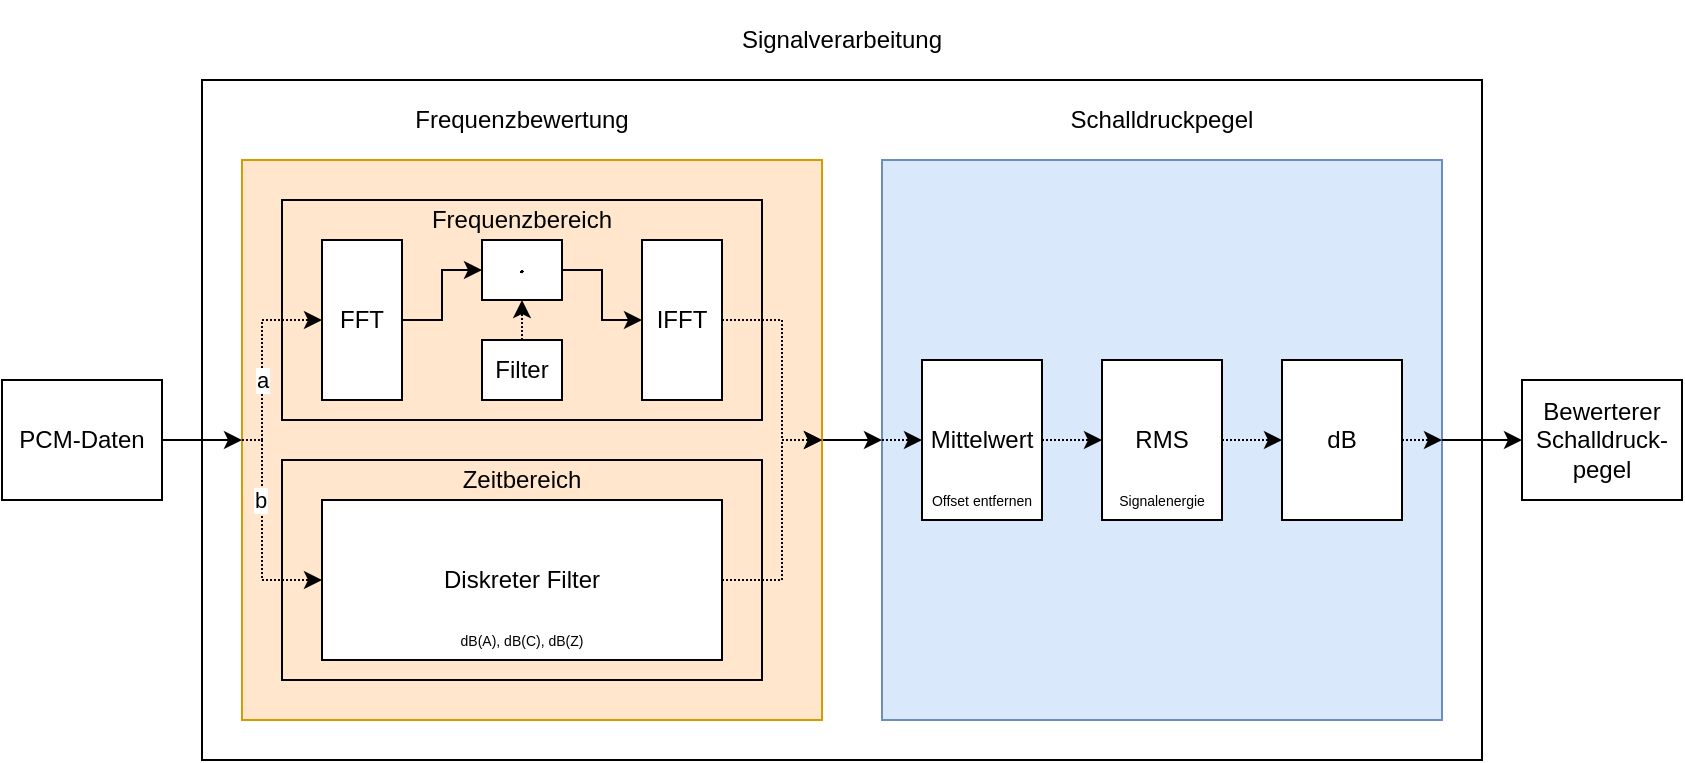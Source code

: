 <mxfile version="18.1.3" type="device"><diagram id="Btu2unlXZKIeVMhKOSkg" name="Seite-1"><mxGraphModel dx="1038" dy="649" grid="1" gridSize="10" guides="1" tooltips="1" connect="1" arrows="1" fold="1" page="1" pageScale="1" pageWidth="827" pageHeight="1169" math="1" shadow="0"><root><mxCell id="0"/><mxCell id="1" parent="0"/><mxCell id="M7DpKwaFfxQWTxvwmVPC-33" value="" style="rounded=0;whiteSpace=wrap;html=1;fillColor=none;" parent="1" vertex="1"><mxGeometry x="100" y="120" width="640" height="340" as="geometry"/></mxCell><mxCell id="M7DpKwaFfxQWTxvwmVPC-23" value="" style="rounded=0;whiteSpace=wrap;html=1;fillColor=#dae8fc;strokeColor=#6c8ebf;" parent="1" vertex="1"><mxGeometry x="440" y="160" width="280" height="280" as="geometry"/></mxCell><mxCell id="M7DpKwaFfxQWTxvwmVPC-44" style="edgeStyle=orthogonalEdgeStyle;rounded=0;orthogonalLoop=1;jettySize=auto;html=1;exitX=1;exitY=0.5;exitDx=0;exitDy=0;entryX=0;entryY=0.5;entryDx=0;entryDy=0;" parent="1" source="M7DpKwaFfxQWTxvwmVPC-23" target="M7DpKwaFfxQWTxvwmVPC-45" edge="1"><mxGeometry relative="1" as="geometry"><mxPoint x="800" y="300.276" as="targetPoint"/></mxGeometry></mxCell><mxCell id="M7DpKwaFfxQWTxvwmVPC-40" style="edgeStyle=orthogonalEdgeStyle;rounded=0;orthogonalLoop=1;jettySize=auto;html=1;exitX=0;exitY=0.5;exitDx=0;exitDy=0;entryX=0;entryY=0.5;entryDx=0;entryDy=0;dashed=1;dashPattern=1 1;" parent="1" source="M7DpKwaFfxQWTxvwmVPC-23" target="M7DpKwaFfxQWTxvwmVPC-37" edge="1"><mxGeometry relative="1" as="geometry"/></mxCell><mxCell id="M7DpKwaFfxQWTxvwmVPC-31" style="edgeStyle=orthogonalEdgeStyle;rounded=0;orthogonalLoop=1;jettySize=auto;html=1;exitX=1;exitY=0.5;exitDx=0;exitDy=0;" parent="1" source="M7DpKwaFfxQWTxvwmVPC-1" edge="1"><mxGeometry relative="1" as="geometry"><mxPoint x="440" y="300" as="targetPoint"/></mxGeometry></mxCell><mxCell id="M7DpKwaFfxQWTxvwmVPC-1" value="" style="rounded=0;whiteSpace=wrap;html=1;fillColor=#ffe6cc;strokeColor=#d79b00;" parent="1" vertex="1"><mxGeometry x="120" y="160" width="290" height="280" as="geometry"/></mxCell><mxCell id="M7DpKwaFfxQWTxvwmVPC-18" style="edgeStyle=orthogonalEdgeStyle;rounded=0;orthogonalLoop=1;jettySize=auto;html=1;exitX=0;exitY=0.5;exitDx=0;exitDy=0;entryX=0;entryY=0.5;entryDx=0;entryDy=0;dashed=1;dashPattern=1 1;" parent="1" source="M7DpKwaFfxQWTxvwmVPC-1" target="M7DpKwaFfxQWTxvwmVPC-11" edge="1"><mxGeometry relative="1" as="geometry"><Array as="points"><mxPoint x="130" y="300"/><mxPoint x="130" y="370"/></Array></mxGeometry></mxCell><mxCell id="M7DpKwaFfxQWTxvwmVPC-36" value="b" style="edgeLabel;html=1;align=center;verticalAlign=middle;resizable=0;points=[];" parent="M7DpKwaFfxQWTxvwmVPC-18" vertex="1" connectable="0"><mxGeometry x="-0.371" y="-1" relative="1" as="geometry"><mxPoint y="5" as="offset"/></mxGeometry></mxCell><mxCell id="M7DpKwaFfxQWTxvwmVPC-10" style="edgeStyle=orthogonalEdgeStyle;rounded=0;orthogonalLoop=1;jettySize=auto;html=1;exitX=0;exitY=0.5;exitDx=0;exitDy=0;entryX=0;entryY=0.5;entryDx=0;entryDy=0;dashed=1;dashPattern=1 1;" parent="1" source="M7DpKwaFfxQWTxvwmVPC-1" target="M7DpKwaFfxQWTxvwmVPC-3" edge="1"><mxGeometry relative="1" as="geometry"><Array as="points"><mxPoint x="130" y="300"/><mxPoint x="130" y="240"/></Array></mxGeometry></mxCell><mxCell id="M7DpKwaFfxQWTxvwmVPC-35" value="a" style="edgeLabel;html=1;align=center;verticalAlign=middle;resizable=0;points=[];" parent="M7DpKwaFfxQWTxvwmVPC-10" vertex="1" connectable="0"><mxGeometry x="-0.054" y="-1" relative="1" as="geometry"><mxPoint x="-1" y="7" as="offset"/></mxGeometry></mxCell><mxCell id="M7DpKwaFfxQWTxvwmVPC-2" value="Frequenzbewertung" style="text;html=1;strokeColor=none;fillColor=none;align=center;verticalAlign=middle;whiteSpace=wrap;rounded=0;" parent="1" vertex="1"><mxGeometry x="120" y="120" width="280" height="40" as="geometry"/></mxCell><mxCell id="M7DpKwaFfxQWTxvwmVPC-6" style="edgeStyle=orthogonalEdgeStyle;rounded=0;orthogonalLoop=1;jettySize=auto;html=1;exitX=1;exitY=0.5;exitDx=0;exitDy=0;entryX=0;entryY=0.5;entryDx=0;entryDy=0;" parent="1" source="M7DpKwaFfxQWTxvwmVPC-3" target="M7DpKwaFfxQWTxvwmVPC-4" edge="1"><mxGeometry relative="1" as="geometry"/></mxCell><mxCell id="M7DpKwaFfxQWTxvwmVPC-3" value="FFT" style="rounded=0;whiteSpace=wrap;html=1;" parent="1" vertex="1"><mxGeometry x="160" y="200" width="40" height="80" as="geometry"/></mxCell><mxCell id="M7DpKwaFfxQWTxvwmVPC-7" style="edgeStyle=orthogonalEdgeStyle;rounded=0;orthogonalLoop=1;jettySize=auto;html=1;exitX=1;exitY=0.5;exitDx=0;exitDy=0;entryX=0;entryY=0.5;entryDx=0;entryDy=0;" parent="1" source="M7DpKwaFfxQWTxvwmVPC-4" target="M7DpKwaFfxQWTxvwmVPC-5" edge="1"><mxGeometry relative="1" as="geometry"/></mxCell><mxCell id="M7DpKwaFfxQWTxvwmVPC-14" value="" style="rounded=0;whiteSpace=wrap;html=1;fillColor=none;" parent="1" vertex="1"><mxGeometry x="140" y="310" width="240" height="110" as="geometry"/></mxCell><mxCell id="M7DpKwaFfxQWTxvwmVPC-12" value="" style="rounded=0;whiteSpace=wrap;html=1;fillColor=none;" parent="1" vertex="1"><mxGeometry x="140" y="180" width="240" height="110" as="geometry"/></mxCell><mxCell id="M7DpKwaFfxQWTxvwmVPC-4" value="$$\cdot$$" style="rounded=0;whiteSpace=wrap;html=1;" parent="1" vertex="1"><mxGeometry x="240" y="200" width="40" height="30" as="geometry"/></mxCell><mxCell id="M7DpKwaFfxQWTxvwmVPC-21" style="edgeStyle=orthogonalEdgeStyle;rounded=0;orthogonalLoop=1;jettySize=auto;html=1;exitX=1;exitY=0.5;exitDx=0;exitDy=0;entryX=1;entryY=0.5;entryDx=0;entryDy=0;dashed=1;dashPattern=1 1;" parent="1" source="M7DpKwaFfxQWTxvwmVPC-5" target="M7DpKwaFfxQWTxvwmVPC-1" edge="1"><mxGeometry relative="1" as="geometry"><Array as="points"><mxPoint x="390" y="240"/><mxPoint x="390" y="300"/></Array></mxGeometry></mxCell><mxCell id="M7DpKwaFfxQWTxvwmVPC-5" value="IFFT" style="rounded=0;whiteSpace=wrap;html=1;" parent="1" vertex="1"><mxGeometry x="320" y="200" width="40" height="80" as="geometry"/></mxCell><mxCell id="M7DpKwaFfxQWTxvwmVPC-9" style="edgeStyle=orthogonalEdgeStyle;rounded=0;orthogonalLoop=1;jettySize=auto;html=1;exitX=1;exitY=0.5;exitDx=0;exitDy=0;entryX=0;entryY=0.5;entryDx=0;entryDy=0;" parent="1" source="M7DpKwaFfxQWTxvwmVPC-8" target="M7DpKwaFfxQWTxvwmVPC-1" edge="1"><mxGeometry relative="1" as="geometry"/></mxCell><mxCell id="M7DpKwaFfxQWTxvwmVPC-8" value="PCM-Daten" style="rounded=0;whiteSpace=wrap;html=1;" parent="1" vertex="1"><mxGeometry y="270" width="80" height="60" as="geometry"/></mxCell><mxCell id="M7DpKwaFfxQWTxvwmVPC-22" style="edgeStyle=orthogonalEdgeStyle;rounded=0;orthogonalLoop=1;jettySize=auto;html=1;exitX=1;exitY=0.5;exitDx=0;exitDy=0;entryX=1;entryY=0.5;entryDx=0;entryDy=0;dashed=1;dashPattern=1 1;" parent="1" source="M7DpKwaFfxQWTxvwmVPC-11" target="M7DpKwaFfxQWTxvwmVPC-1" edge="1"><mxGeometry relative="1" as="geometry"><Array as="points"><mxPoint x="390" y="370"/><mxPoint x="390" y="300"/></Array></mxGeometry></mxCell><mxCell id="M7DpKwaFfxQWTxvwmVPC-11" value="Diskreter Filter" style="rounded=0;whiteSpace=wrap;html=1;" parent="1" vertex="1"><mxGeometry x="160" y="330" width="200" height="80" as="geometry"/></mxCell><mxCell id="M7DpKwaFfxQWTxvwmVPC-13" value="Frequenzbereich" style="text;html=1;strokeColor=none;fillColor=none;align=center;verticalAlign=middle;whiteSpace=wrap;rounded=0;" parent="1" vertex="1"><mxGeometry x="150" y="180" width="220" height="20" as="geometry"/></mxCell><mxCell id="M7DpKwaFfxQWTxvwmVPC-15" value="Zeitbereich" style="text;html=1;strokeColor=none;fillColor=none;align=center;verticalAlign=middle;whiteSpace=wrap;rounded=0;" parent="1" vertex="1"><mxGeometry x="150" y="310" width="220" height="20" as="geometry"/></mxCell><mxCell id="M7DpKwaFfxQWTxvwmVPC-20" style="edgeStyle=orthogonalEdgeStyle;rounded=0;orthogonalLoop=1;jettySize=auto;html=1;exitX=0.5;exitY=0;exitDx=0;exitDy=0;entryX=0.5;entryY=1;entryDx=0;entryDy=0;dashed=1;dashPattern=1 1;" parent="1" source="M7DpKwaFfxQWTxvwmVPC-19" target="M7DpKwaFfxQWTxvwmVPC-4" edge="1"><mxGeometry relative="1" as="geometry"/></mxCell><mxCell id="M7DpKwaFfxQWTxvwmVPC-19" value="Filter" style="rounded=0;whiteSpace=wrap;html=1;" parent="1" vertex="1"><mxGeometry x="240" y="250" width="40" height="30" as="geometry"/></mxCell><mxCell id="M7DpKwaFfxQWTxvwmVPC-24" value="Schalldruckpegel" style="text;html=1;strokeColor=none;fillColor=none;align=center;verticalAlign=middle;whiteSpace=wrap;rounded=0;" parent="1" vertex="1"><mxGeometry x="440" y="120" width="280" height="40" as="geometry"/></mxCell><mxCell id="M7DpKwaFfxQWTxvwmVPC-42" style="edgeStyle=orthogonalEdgeStyle;rounded=0;orthogonalLoop=1;jettySize=auto;html=1;exitX=1;exitY=0.5;exitDx=0;exitDy=0;entryX=0;entryY=0.5;entryDx=0;entryDy=0;dashed=1;dashPattern=1 1;" parent="1" source="M7DpKwaFfxQWTxvwmVPC-25" target="M7DpKwaFfxQWTxvwmVPC-39" edge="1"><mxGeometry relative="1" as="geometry"/></mxCell><mxCell id="M7DpKwaFfxQWTxvwmVPC-25" value="RMS" style="rounded=0;whiteSpace=wrap;html=1;" parent="1" vertex="1"><mxGeometry x="550" y="260" width="60" height="80" as="geometry"/></mxCell><mxCell id="M7DpKwaFfxQWTxvwmVPC-34" value="Signalverarbeitung" style="text;html=1;strokeColor=none;fillColor=none;align=center;verticalAlign=middle;whiteSpace=wrap;rounded=0;" parent="1" vertex="1"><mxGeometry x="100" y="80" width="640" height="40" as="geometry"/></mxCell><mxCell id="M7DpKwaFfxQWTxvwmVPC-41" style="edgeStyle=orthogonalEdgeStyle;rounded=0;orthogonalLoop=1;jettySize=auto;html=1;exitX=1;exitY=0.5;exitDx=0;exitDy=0;entryX=0;entryY=0.5;entryDx=0;entryDy=0;dashed=1;dashPattern=1 1;" parent="1" source="M7DpKwaFfxQWTxvwmVPC-37" target="M7DpKwaFfxQWTxvwmVPC-25" edge="1"><mxGeometry relative="1" as="geometry"/></mxCell><mxCell id="M7DpKwaFfxQWTxvwmVPC-37" value="Mittelwert" style="rounded=0;whiteSpace=wrap;html=1;" parent="1" vertex="1"><mxGeometry x="460" y="260" width="60" height="80" as="geometry"/></mxCell><mxCell id="M7DpKwaFfxQWTxvwmVPC-43" style="edgeStyle=orthogonalEdgeStyle;rounded=0;orthogonalLoop=1;jettySize=auto;html=1;exitX=1;exitY=0.5;exitDx=0;exitDy=0;entryX=1;entryY=0.5;entryDx=0;entryDy=0;dashed=1;dashPattern=1 1;" parent="1" source="M7DpKwaFfxQWTxvwmVPC-39" target="M7DpKwaFfxQWTxvwmVPC-23" edge="1"><mxGeometry relative="1" as="geometry"/></mxCell><mxCell id="M7DpKwaFfxQWTxvwmVPC-39" value="dB" style="rounded=0;whiteSpace=wrap;html=1;" parent="1" vertex="1"><mxGeometry x="640" y="260" width="60" height="80" as="geometry"/></mxCell><mxCell id="M7DpKwaFfxQWTxvwmVPC-45" value="Bewerterer Schalldruck-pegel" style="rounded=0;whiteSpace=wrap;html=1;" parent="1" vertex="1"><mxGeometry x="760" y="270" width="80" height="60" as="geometry"/></mxCell><mxCell id="Bk5TmG5eidnCrJY2wwIc-1" value="&lt;font style=&quot;font-size: 7px;&quot;&gt;Offset entfernen&lt;/font&gt;" style="text;html=1;strokeColor=none;fillColor=none;align=center;verticalAlign=middle;whiteSpace=wrap;rounded=0;fontSize=8;" vertex="1" parent="1"><mxGeometry x="460" y="320" width="60" height="20" as="geometry"/></mxCell><mxCell id="Bk5TmG5eidnCrJY2wwIc-2" value="&lt;font style=&quot;font-size: 7px;&quot;&gt;Signalenergie&lt;/font&gt;" style="text;html=1;strokeColor=none;fillColor=none;align=center;verticalAlign=middle;whiteSpace=wrap;rounded=0;fontSize=8;" vertex="1" parent="1"><mxGeometry x="550" y="320" width="60" height="20" as="geometry"/></mxCell><mxCell id="Bk5TmG5eidnCrJY2wwIc-3" value="&lt;font style=&quot;font-size: 7px;&quot;&gt;dB(A), dB(C), dB(Z)&lt;/font&gt;" style="text;html=1;strokeColor=none;fillColor=none;align=center;verticalAlign=middle;whiteSpace=wrap;rounded=0;fontSize=8;" vertex="1" parent="1"><mxGeometry x="160" y="390" width="200" height="20" as="geometry"/></mxCell></root></mxGraphModel></diagram></mxfile>